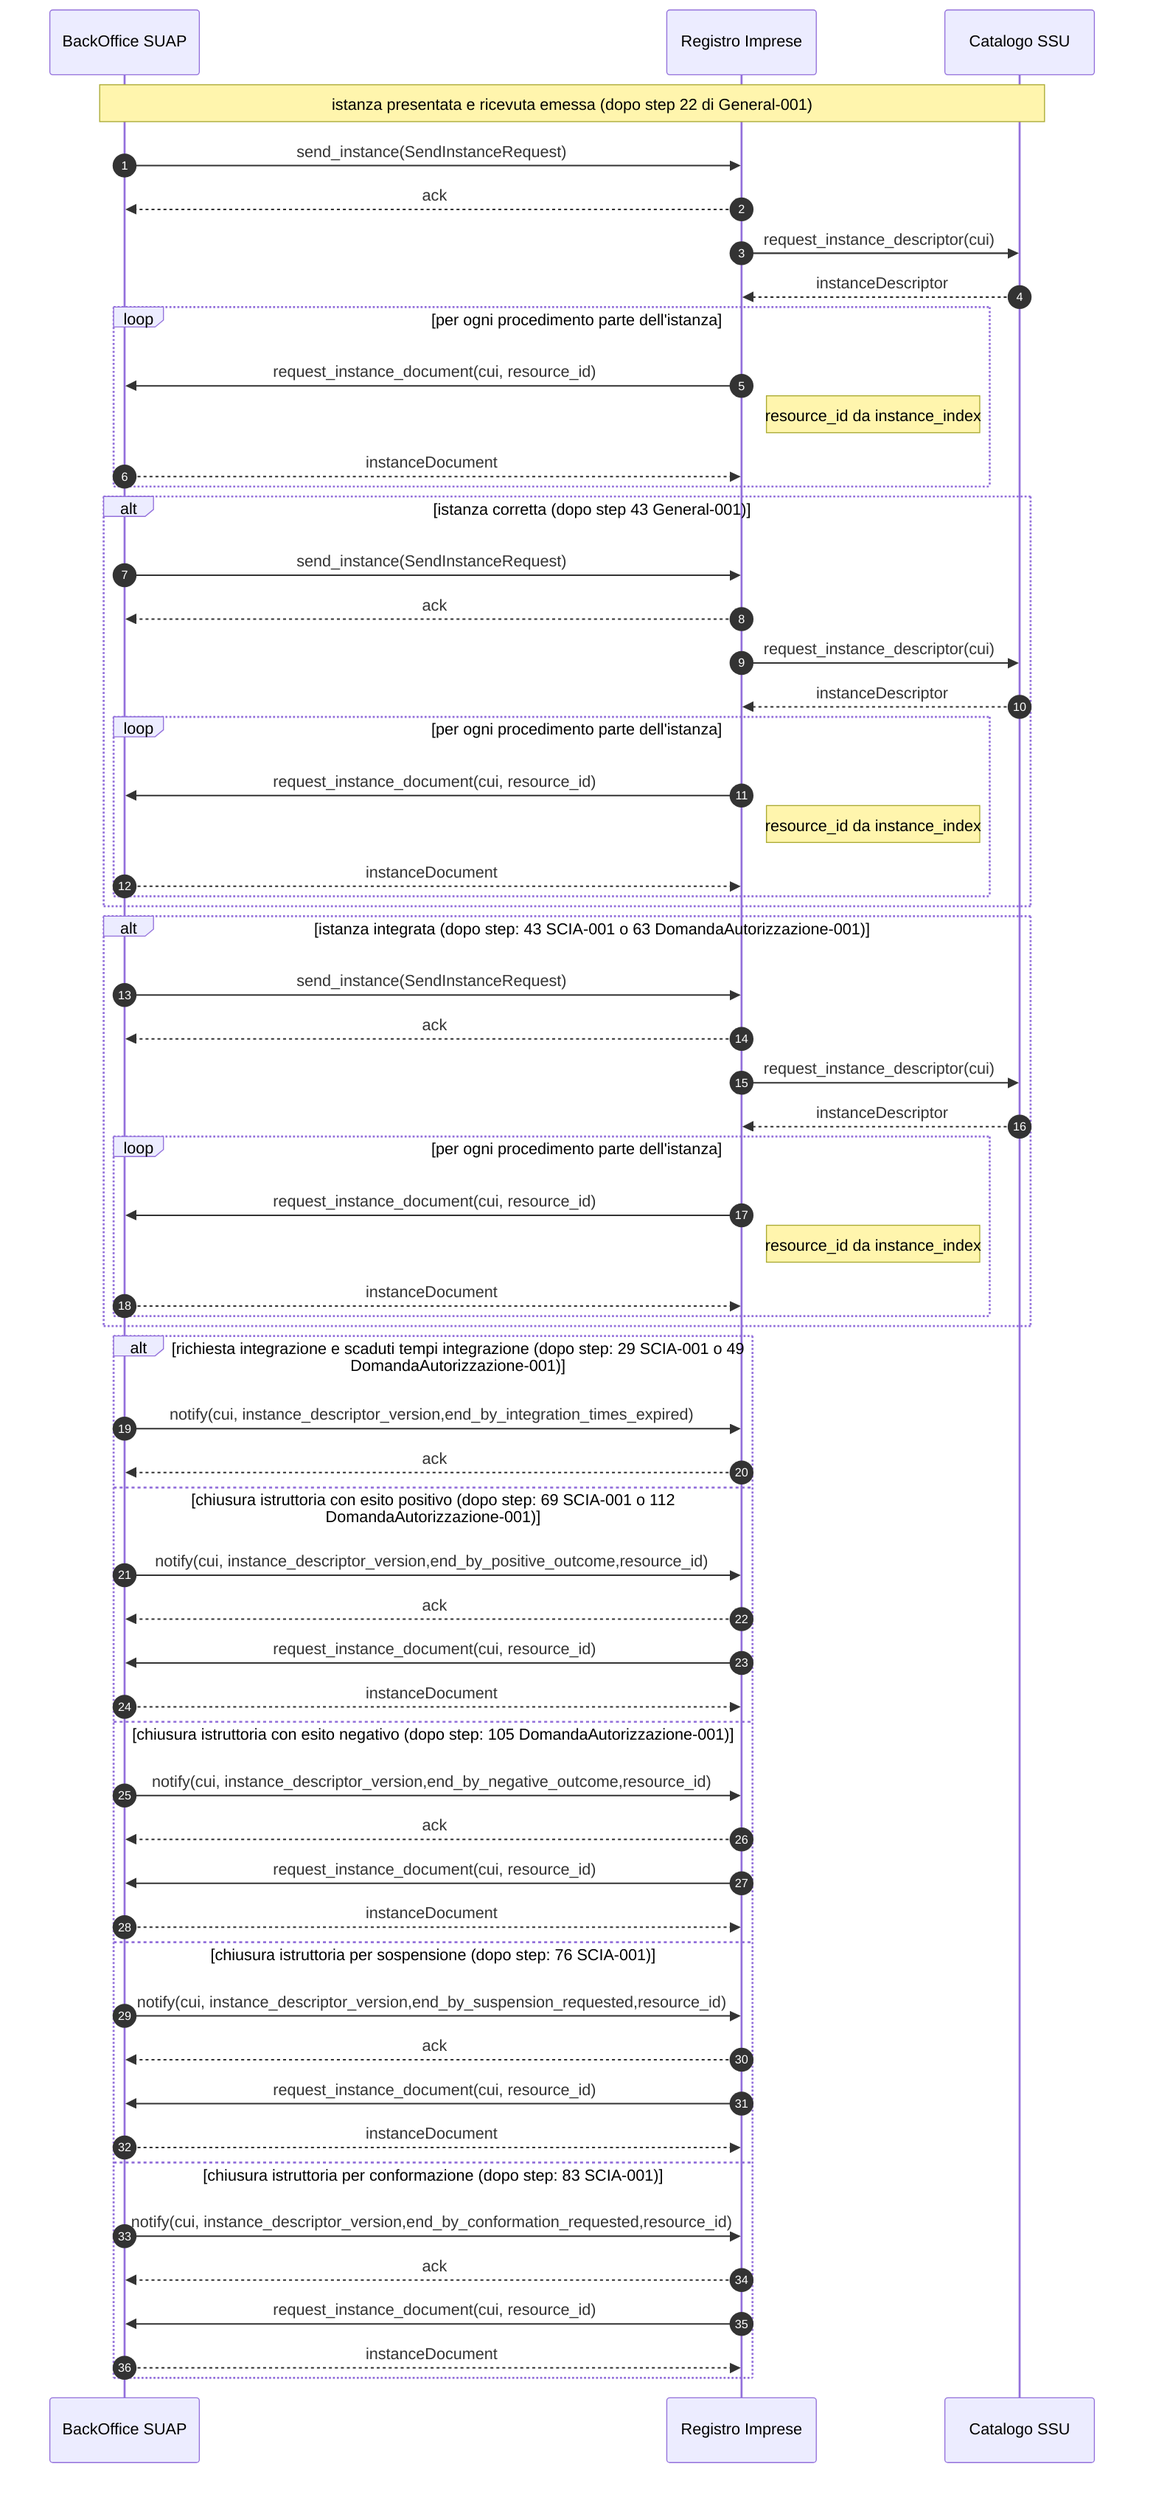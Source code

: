 sequenceDiagram
    autonumber
    
    participant B as BackOffice SUAP  
    participant RI as Registro Imprese   
    participant C as Catalogo SSU  

   
   
    Note over B,C: istanza presentata e ricevuta emessa (dopo step 22 di General-001)
    

    B ->> RI: send_instance(SendInstanceRequest)
    RI -->> B: ack
    
    RI ->> C: request_instance_descriptor(cui)
	C -->> RI: instanceDescriptor
    
    loop per ogni procedimento parte dell'istanza
        RI ->> B:  request_instance_document(cui, resource_id)
        note right of RI: resource_id da instance_index
        B -->> RI: instanceDocument
    end
    

    alt istanza corretta (dopo step 43 General-001)

        B ->> RI: send_instance(SendInstanceRequest)
        RI -->> B: ack
    
        RI ->> C: request_instance_descriptor(cui)
        C -->> RI: instanceDescriptor
        
        loop per ogni procedimento parte dell'istanza
            RI ->> B:  request_instance_document(cui, resource_id)
            note right of RI: resource_id da instance_index
            B -->> RI: instanceDocument
        end



    end

    alt istanza integrata (dopo step: 43 SCIA-001 o 63 DomandaAutorizzazione-001)

        B ->> RI: send_instance(SendInstanceRequest)
        RI -->> B: ack
    
        RI ->> C: request_instance_descriptor(cui)
        C -->> RI: instanceDescriptor
        
        loop per ogni procedimento parte dell'istanza
            RI ->> B:  request_instance_document(cui, resource_id)
            note right of RI: resource_id da instance_index
            B -->> RI: instanceDocument
        end


    end

    alt richiesta integrazione e scaduti tempi integrazione (dopo step: 29 SCIA-001 o 49 DomandaAutorizzazione-001)
        B ->> RI: notify(cui, instance_descriptor_version,end_by_integration_times_expired)
        RI -->> B: ack

    else chiusura istruttoria con esito positivo (dopo step: 69 SCIA-001 o 112 DomandaAutorizzazione-001)

        B ->> RI: notify(cui, instance_descriptor_version,end_by_positive_outcome,resource_id)
        RI -->> B: ack

        RI ->> B: request_instance_document(cui, resource_id)
        B -->> RI: instanceDocument 

    else chiusura istruttoria con esito negativo (dopo step: 105 DomandaAutorizzazione-001)

        B ->> RI: notify(cui, instance_descriptor_version,end_by_negative_outcome,resource_id)
        RI -->> B: ack

        RI ->> B: request_instance_document(cui, resource_id)
        B -->> RI: instanceDocument 

    else chiusura istruttoria per sospensione (dopo step: 76 SCIA-001)

        B ->> RI: notify(cui, instance_descriptor_version,end_by_suspension_requested,resource_id)
        RI -->> B: ack

        RI ->> B: request_instance_document(cui, resource_id)
        B -->> RI: instanceDocument 

    else chiusura istruttoria per conformazione (dopo step: 83 SCIA-001)

        B ->> RI: notify(cui, instance_descriptor_version,end_by_conformation_requested,resource_id)
        RI -->> B: ack

        RI ->> B: request_instance_document(cui, resource_id)
        B -->> RI: instanceDocument 

    end